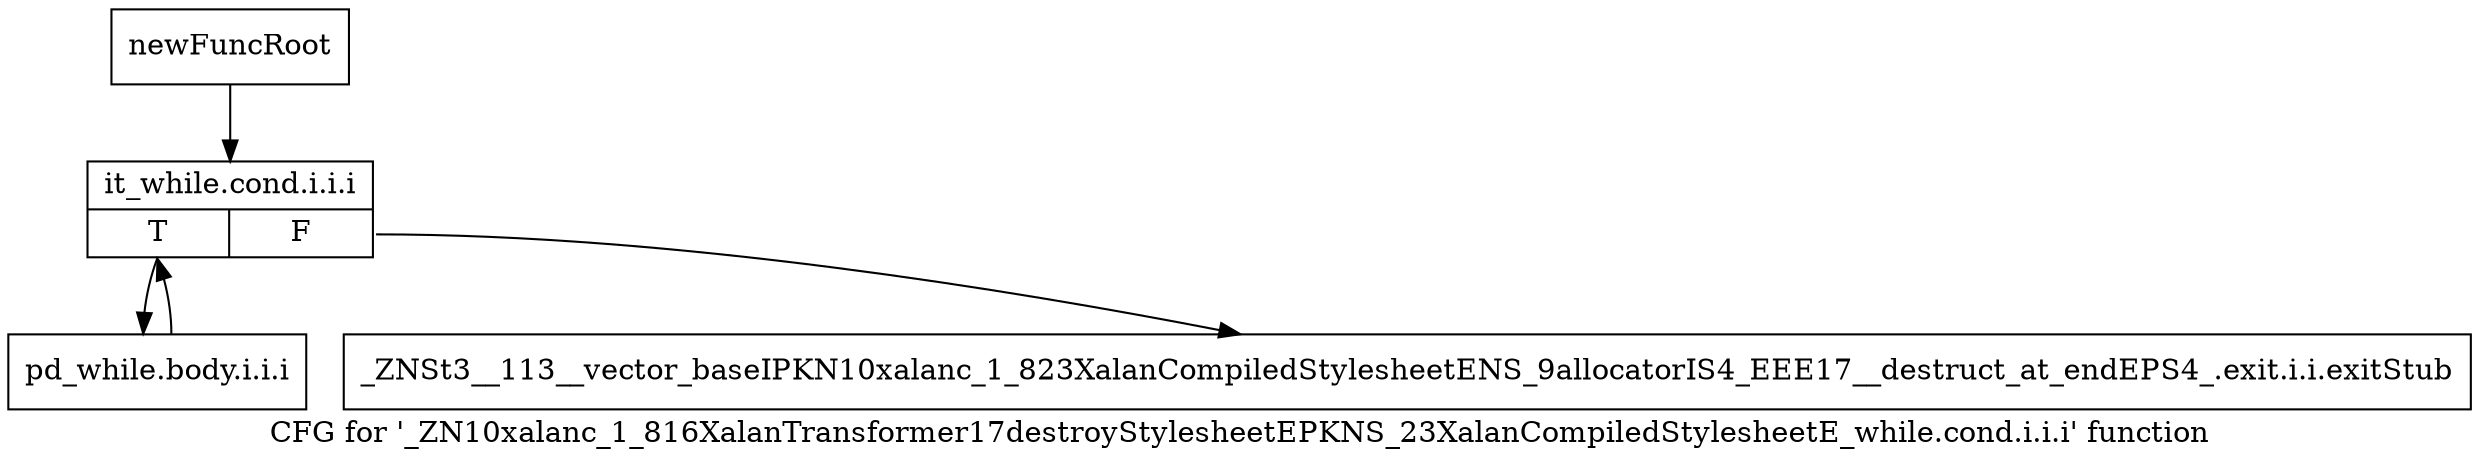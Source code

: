 digraph "CFG for '_ZN10xalanc_1_816XalanTransformer17destroyStylesheetEPKNS_23XalanCompiledStylesheetE_while.cond.i.i.i' function" {
	label="CFG for '_ZN10xalanc_1_816XalanTransformer17destroyStylesheetEPKNS_23XalanCompiledStylesheetE_while.cond.i.i.i' function";

	Node0x8493e40 [shape=record,label="{newFuncRoot}"];
	Node0x8493e40 -> Node0x8493ee0;
	Node0x8493e90 [shape=record,label="{_ZNSt3__113__vector_baseIPKN10xalanc_1_823XalanCompiledStylesheetENS_9allocatorIS4_EEE17__destruct_at_endEPS4_.exit.i.i.exitStub}"];
	Node0x8493ee0 [shape=record,label="{it_while.cond.i.i.i|{<s0>T|<s1>F}}"];
	Node0x8493ee0:s0 -> Node0x8493f30;
	Node0x8493ee0:s1 -> Node0x8493e90;
	Node0x8493f30 [shape=record,label="{pd_while.body.i.i.i}"];
	Node0x8493f30 -> Node0x8493ee0;
}
